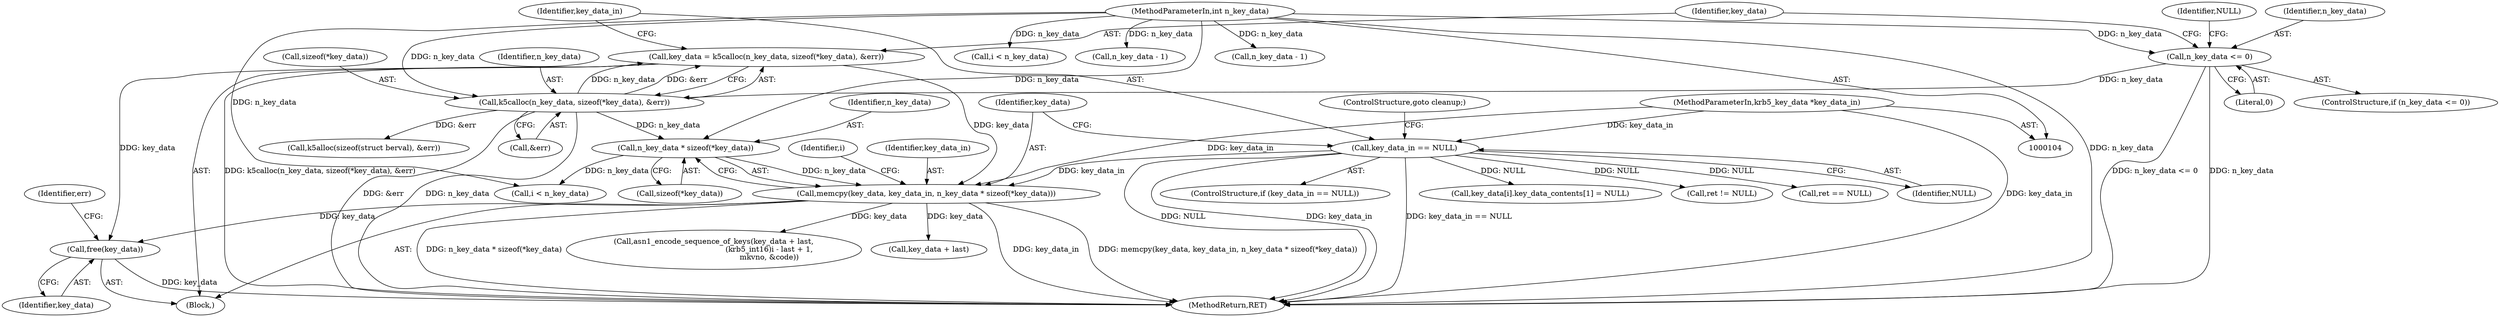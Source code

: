 digraph "0_krb5_dc7ed55c689d57de7f7408b34631bf06fec9dab1@pointer" {
"1000372" [label="(Call,free(key_data))"];
"1000132" [label="(Call,key_data = k5calloc(n_key_data, sizeof(*key_data), &err))"];
"1000134" [label="(Call,k5calloc(n_key_data, sizeof(*key_data), &err))"];
"1000127" [label="(Call,n_key_data <= 0)"];
"1000106" [label="(MethodParameterIn,int n_key_data)"];
"1000146" [label="(Call,memcpy(key_data, key_data_in, n_key_data * sizeof(*key_data)))"];
"1000142" [label="(Call,key_data_in == NULL)"];
"1000105" [label="(MethodParameterIn,krb5_key_data *key_data_in)"];
"1000149" [label="(Call,n_key_data * sizeof(*key_data))"];
"1000141" [label="(ControlStructure,if (key_data_in == NULL))"];
"1000373" [label="(Identifier,key_data)"];
"1000142" [label="(Call,key_data_in == NULL)"];
"1000105" [label="(MethodParameterIn,krb5_key_data *key_data_in)"];
"1000315" [label="(Call,asn1_encode_sequence_of_keys(key_data + last,\n                                               (krb5_int16)i - last + 1,\n                                               mkvno, &code))"];
"1000156" [label="(Identifier,i)"];
"1000108" [label="(Block,)"];
"1000316" [label="(Call,key_data + last)"];
"1000273" [label="(Call,i < n_key_data)"];
"1000136" [label="(Call,sizeof(*key_data))"];
"1000135" [label="(Identifier,n_key_data)"];
"1000129" [label="(Literal,0)"];
"1000301" [label="(Call,k5alloc(sizeof(struct berval), &err))"];
"1000284" [label="(Call,n_key_data - 1)"];
"1000150" [label="(Identifier,n_key_data)"];
"1000151" [label="(Call,sizeof(*key_data))"];
"1000147" [label="(Identifier,key_data)"];
"1000106" [label="(MethodParameterIn,int n_key_data)"];
"1000131" [label="(Identifier,NULL)"];
"1000198" [label="(Call,key_data[i].key_data_contents[1] = NULL)"];
"1000133" [label="(Identifier,key_data)"];
"1000134" [label="(Call,k5calloc(n_key_data, sizeof(*key_data), &err))"];
"1000149" [label="(Call,n_key_data * sizeof(*key_data))"];
"1000145" [label="(ControlStructure,goto cleanup;)"];
"1000376" [label="(Identifier,err)"];
"1000128" [label="(Identifier,n_key_data)"];
"1000126" [label="(ControlStructure,if (n_key_data <= 0))"];
"1000132" [label="(Call,key_data = k5calloc(n_key_data, sizeof(*key_data), &err))"];
"1000158" [label="(Call,i < n_key_data)"];
"1000139" [label="(Call,&err)"];
"1000127" [label="(Call,n_key_data <= 0)"];
"1000148" [label="(Identifier,key_data_in)"];
"1000410" [label="(MethodReturn,RET)"];
"1000146" [label="(Call,memcpy(key_data, key_data_in, n_key_data * sizeof(*key_data)))"];
"1000380" [label="(Call,ret != NULL)"];
"1000143" [label="(Identifier,key_data_in)"];
"1000245" [label="(Call,ret == NULL)"];
"1000213" [label="(Call,n_key_data - 1)"];
"1000372" [label="(Call,free(key_data))"];
"1000144" [label="(Identifier,NULL)"];
"1000372" -> "1000108"  [label="AST: "];
"1000372" -> "1000373"  [label="CFG: "];
"1000373" -> "1000372"  [label="AST: "];
"1000376" -> "1000372"  [label="CFG: "];
"1000372" -> "1000410"  [label="DDG: key_data"];
"1000132" -> "1000372"  [label="DDG: key_data"];
"1000146" -> "1000372"  [label="DDG: key_data"];
"1000132" -> "1000108"  [label="AST: "];
"1000132" -> "1000134"  [label="CFG: "];
"1000133" -> "1000132"  [label="AST: "];
"1000134" -> "1000132"  [label="AST: "];
"1000143" -> "1000132"  [label="CFG: "];
"1000132" -> "1000410"  [label="DDG: k5calloc(n_key_data, sizeof(*key_data), &err)"];
"1000134" -> "1000132"  [label="DDG: n_key_data"];
"1000134" -> "1000132"  [label="DDG: &err"];
"1000132" -> "1000146"  [label="DDG: key_data"];
"1000134" -> "1000139"  [label="CFG: "];
"1000135" -> "1000134"  [label="AST: "];
"1000136" -> "1000134"  [label="AST: "];
"1000139" -> "1000134"  [label="AST: "];
"1000134" -> "1000410"  [label="DDG: &err"];
"1000134" -> "1000410"  [label="DDG: n_key_data"];
"1000127" -> "1000134"  [label="DDG: n_key_data"];
"1000106" -> "1000134"  [label="DDG: n_key_data"];
"1000134" -> "1000149"  [label="DDG: n_key_data"];
"1000134" -> "1000301"  [label="DDG: &err"];
"1000127" -> "1000126"  [label="AST: "];
"1000127" -> "1000129"  [label="CFG: "];
"1000128" -> "1000127"  [label="AST: "];
"1000129" -> "1000127"  [label="AST: "];
"1000131" -> "1000127"  [label="CFG: "];
"1000133" -> "1000127"  [label="CFG: "];
"1000127" -> "1000410"  [label="DDG: n_key_data <= 0"];
"1000127" -> "1000410"  [label="DDG: n_key_data"];
"1000106" -> "1000127"  [label="DDG: n_key_data"];
"1000106" -> "1000104"  [label="AST: "];
"1000106" -> "1000410"  [label="DDG: n_key_data"];
"1000106" -> "1000149"  [label="DDG: n_key_data"];
"1000106" -> "1000158"  [label="DDG: n_key_data"];
"1000106" -> "1000213"  [label="DDG: n_key_data"];
"1000106" -> "1000273"  [label="DDG: n_key_data"];
"1000106" -> "1000284"  [label="DDG: n_key_data"];
"1000146" -> "1000108"  [label="AST: "];
"1000146" -> "1000149"  [label="CFG: "];
"1000147" -> "1000146"  [label="AST: "];
"1000148" -> "1000146"  [label="AST: "];
"1000149" -> "1000146"  [label="AST: "];
"1000156" -> "1000146"  [label="CFG: "];
"1000146" -> "1000410"  [label="DDG: n_key_data * sizeof(*key_data)"];
"1000146" -> "1000410"  [label="DDG: key_data_in"];
"1000146" -> "1000410"  [label="DDG: memcpy(key_data, key_data_in, n_key_data * sizeof(*key_data))"];
"1000142" -> "1000146"  [label="DDG: key_data_in"];
"1000105" -> "1000146"  [label="DDG: key_data_in"];
"1000149" -> "1000146"  [label="DDG: n_key_data"];
"1000146" -> "1000315"  [label="DDG: key_data"];
"1000146" -> "1000316"  [label="DDG: key_data"];
"1000142" -> "1000141"  [label="AST: "];
"1000142" -> "1000144"  [label="CFG: "];
"1000143" -> "1000142"  [label="AST: "];
"1000144" -> "1000142"  [label="AST: "];
"1000145" -> "1000142"  [label="CFG: "];
"1000147" -> "1000142"  [label="CFG: "];
"1000142" -> "1000410"  [label="DDG: key_data_in == NULL"];
"1000142" -> "1000410"  [label="DDG: NULL"];
"1000142" -> "1000410"  [label="DDG: key_data_in"];
"1000105" -> "1000142"  [label="DDG: key_data_in"];
"1000142" -> "1000198"  [label="DDG: NULL"];
"1000142" -> "1000245"  [label="DDG: NULL"];
"1000142" -> "1000380"  [label="DDG: NULL"];
"1000105" -> "1000104"  [label="AST: "];
"1000105" -> "1000410"  [label="DDG: key_data_in"];
"1000149" -> "1000151"  [label="CFG: "];
"1000150" -> "1000149"  [label="AST: "];
"1000151" -> "1000149"  [label="AST: "];
"1000149" -> "1000158"  [label="DDG: n_key_data"];
}
